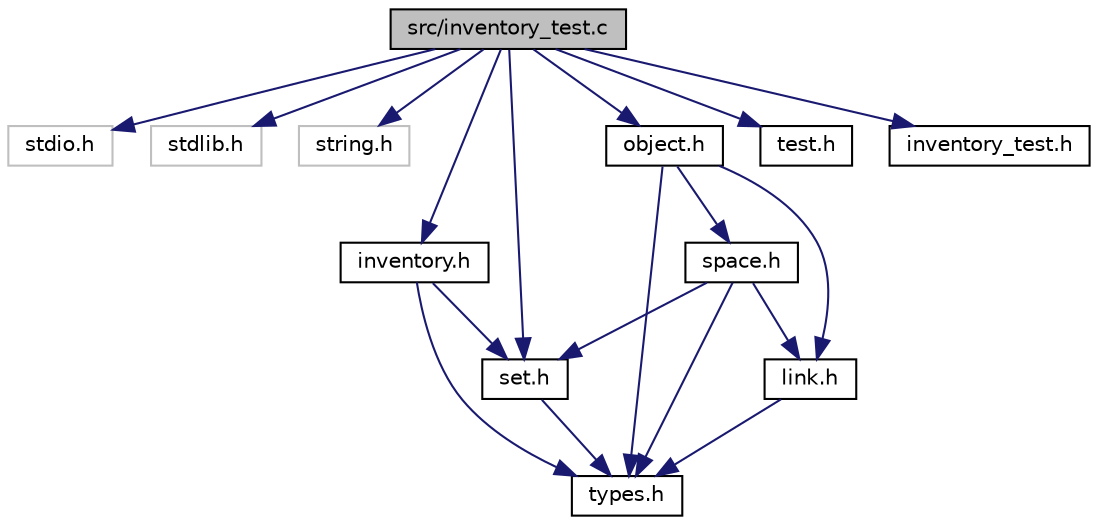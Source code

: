 digraph "src/inventory_test.c"
{
 // LATEX_PDF_SIZE
  edge [fontname="Helvetica",fontsize="10",labelfontname="Helvetica",labelfontsize="10"];
  node [fontname="Helvetica",fontsize="10",shape=record];
  Node1 [label="src/inventory_test.c",height=0.2,width=0.4,color="black", fillcolor="grey75", style="filled", fontcolor="black",tooltip="Test que compprueba la funcionalidad de inventory."];
  Node1 -> Node2 [color="midnightblue",fontsize="10",style="solid"];
  Node2 [label="stdio.h",height=0.2,width=0.4,color="grey75", fillcolor="white", style="filled",tooltip=" "];
  Node1 -> Node3 [color="midnightblue",fontsize="10",style="solid"];
  Node3 [label="stdlib.h",height=0.2,width=0.4,color="grey75", fillcolor="white", style="filled",tooltip=" "];
  Node1 -> Node4 [color="midnightblue",fontsize="10",style="solid"];
  Node4 [label="string.h",height=0.2,width=0.4,color="grey75", fillcolor="white", style="filled",tooltip=" "];
  Node1 -> Node5 [color="midnightblue",fontsize="10",style="solid"];
  Node5 [label="inventory.h",height=0.2,width=0.4,color="black", fillcolor="white", style="filled",URL="$inventory_8h.html",tooltip="It defines the header of inventory."];
  Node5 -> Node6 [color="midnightblue",fontsize="10",style="solid"];
  Node6 [label="types.h",height=0.2,width=0.4,color="black", fillcolor="white", style="filled",URL="$types_8h.html",tooltip="It defines common types."];
  Node5 -> Node7 [color="midnightblue",fontsize="10",style="solid"];
  Node7 [label="set.h",height=0.2,width=0.4,color="black", fillcolor="white", style="filled",URL="$set_8h.html",tooltip="It defines the header of set."];
  Node7 -> Node6 [color="midnightblue",fontsize="10",style="solid"];
  Node1 -> Node8 [color="midnightblue",fontsize="10",style="solid"];
  Node8 [label="test.h",height=0.2,width=0.4,color="black", fillcolor="white", style="filled",URL="$test_8h_source.html",tooltip=" "];
  Node1 -> Node9 [color="midnightblue",fontsize="10",style="solid"];
  Node9 [label="inventory_test.h",height=0.2,width=0.4,color="black", fillcolor="white", style="filled",URL="$inventory__test_8h.html",tooltip="It declares the tests for the inventory module."];
  Node1 -> Node10 [color="midnightblue",fontsize="10",style="solid"];
  Node10 [label="object.h",height=0.2,width=0.4,color="black", fillcolor="white", style="filled",URL="$object_8h.html",tooltip="Administrar objetos."];
  Node10 -> Node11 [color="midnightblue",fontsize="10",style="solid"];
  Node11 [label="space.h",height=0.2,width=0.4,color="black", fillcolor="white", style="filled",URL="$space_8h.html",tooltip="It defines a space."];
  Node11 -> Node6 [color="midnightblue",fontsize="10",style="solid"];
  Node11 -> Node7 [color="midnightblue",fontsize="10",style="solid"];
  Node11 -> Node12 [color="midnightblue",fontsize="10",style="solid"];
  Node12 [label="link.h",height=0.2,width=0.4,color="black", fillcolor="white", style="filled",URL="$link_8h.html",tooltip="It defines a Link."];
  Node12 -> Node6 [color="midnightblue",fontsize="10",style="solid"];
  Node10 -> Node6 [color="midnightblue",fontsize="10",style="solid"];
  Node10 -> Node12 [color="midnightblue",fontsize="10",style="solid"];
  Node1 -> Node7 [color="midnightblue",fontsize="10",style="solid"];
}
